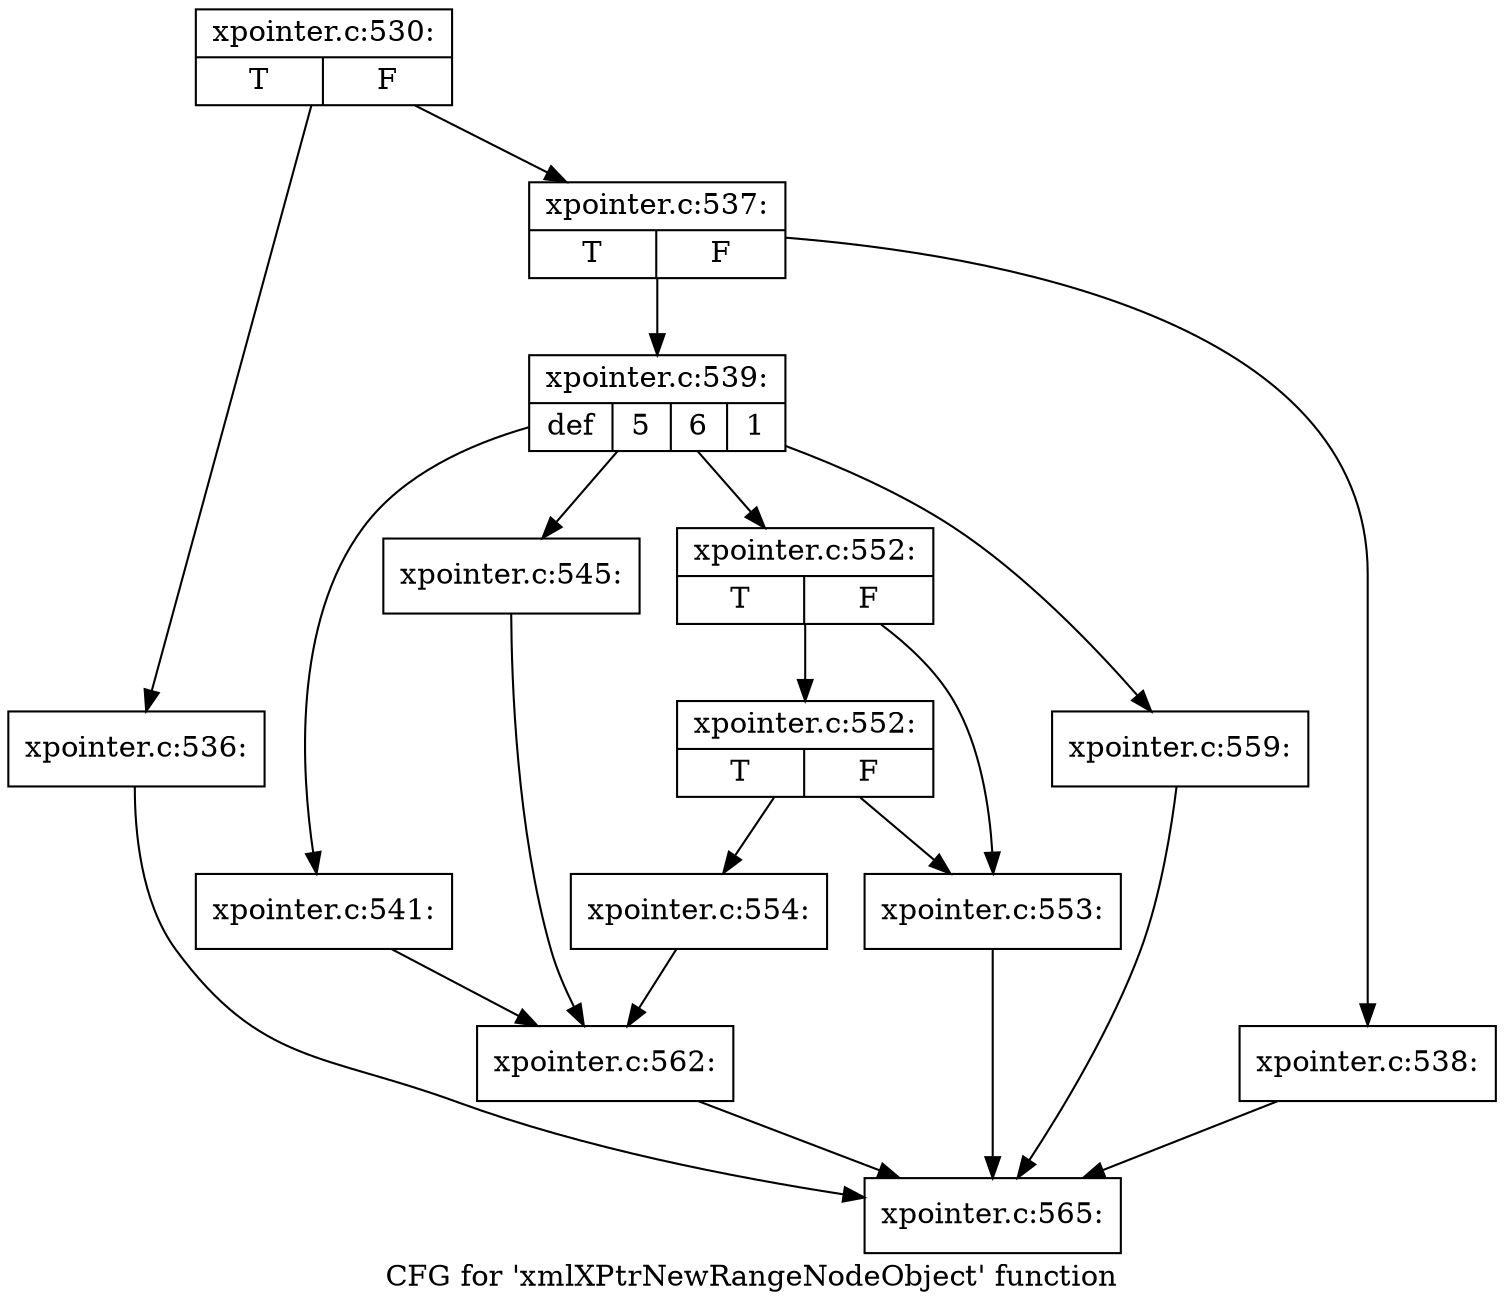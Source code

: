 digraph "CFG for 'xmlXPtrNewRangeNodeObject' function" {
	label="CFG for 'xmlXPtrNewRangeNodeObject' function";

	Node0x55f690417420 [shape=record,label="{xpointer.c:530:|{<s0>T|<s1>F}}"];
	Node0x55f690417420 -> Node0x55f69041bcf0;
	Node0x55f690417420 -> Node0x55f69041bd40;
	Node0x55f69041bcf0 [shape=record,label="{xpointer.c:536:}"];
	Node0x55f69041bcf0 -> Node0x55f690414f40;
	Node0x55f69041bd40 [shape=record,label="{xpointer.c:537:|{<s0>T|<s1>F}}"];
	Node0x55f69041bd40 -> Node0x55f69041c1a0;
	Node0x55f69041bd40 -> Node0x55f69041c1f0;
	Node0x55f69041c1a0 [shape=record,label="{xpointer.c:538:}"];
	Node0x55f69041c1a0 -> Node0x55f690414f40;
	Node0x55f69041c1f0 [shape=record,label="{xpointer.c:539:|{<s0>def|<s1>5|<s2>6|<s3>1}}"];
	Node0x55f69041c1f0 -> Node0x55f69041c940;
	Node0x55f69041c1f0 -> Node0x55f69041cc40;
	Node0x55f69041c1f0 -> Node0x55f69041d180;
	Node0x55f69041c1f0 -> Node0x55f69041d740;
	Node0x55f69041cc40 [shape=record,label="{xpointer.c:541:}"];
	Node0x55f69041cc40 -> Node0x55f69041c7d0;
	Node0x55f69041d180 [shape=record,label="{xpointer.c:545:}"];
	Node0x55f69041d180 -> Node0x55f69041c7d0;
	Node0x55f69041d740 [shape=record,label="{xpointer.c:552:|{<s0>T|<s1>F}}"];
	Node0x55f69041d740 -> Node0x55f69041d830;
	Node0x55f69041d740 -> Node0x55f69041d8d0;
	Node0x55f69041d8d0 [shape=record,label="{xpointer.c:552:|{<s0>T|<s1>F}}"];
	Node0x55f69041d8d0 -> Node0x55f69041d830;
	Node0x55f69041d8d0 -> Node0x55f69041d880;
	Node0x55f69041d830 [shape=record,label="{xpointer.c:553:}"];
	Node0x55f69041d830 -> Node0x55f690414f40;
	Node0x55f69041d880 [shape=record,label="{xpointer.c:554:}"];
	Node0x55f69041d880 -> Node0x55f69041c7d0;
	Node0x55f69041c940 [shape=record,label="{xpointer.c:559:}"];
	Node0x55f69041c940 -> Node0x55f690414f40;
	Node0x55f69041c7d0 [shape=record,label="{xpointer.c:562:}"];
	Node0x55f69041c7d0 -> Node0x55f690414f40;
	Node0x55f690414f40 [shape=record,label="{xpointer.c:565:}"];
}
